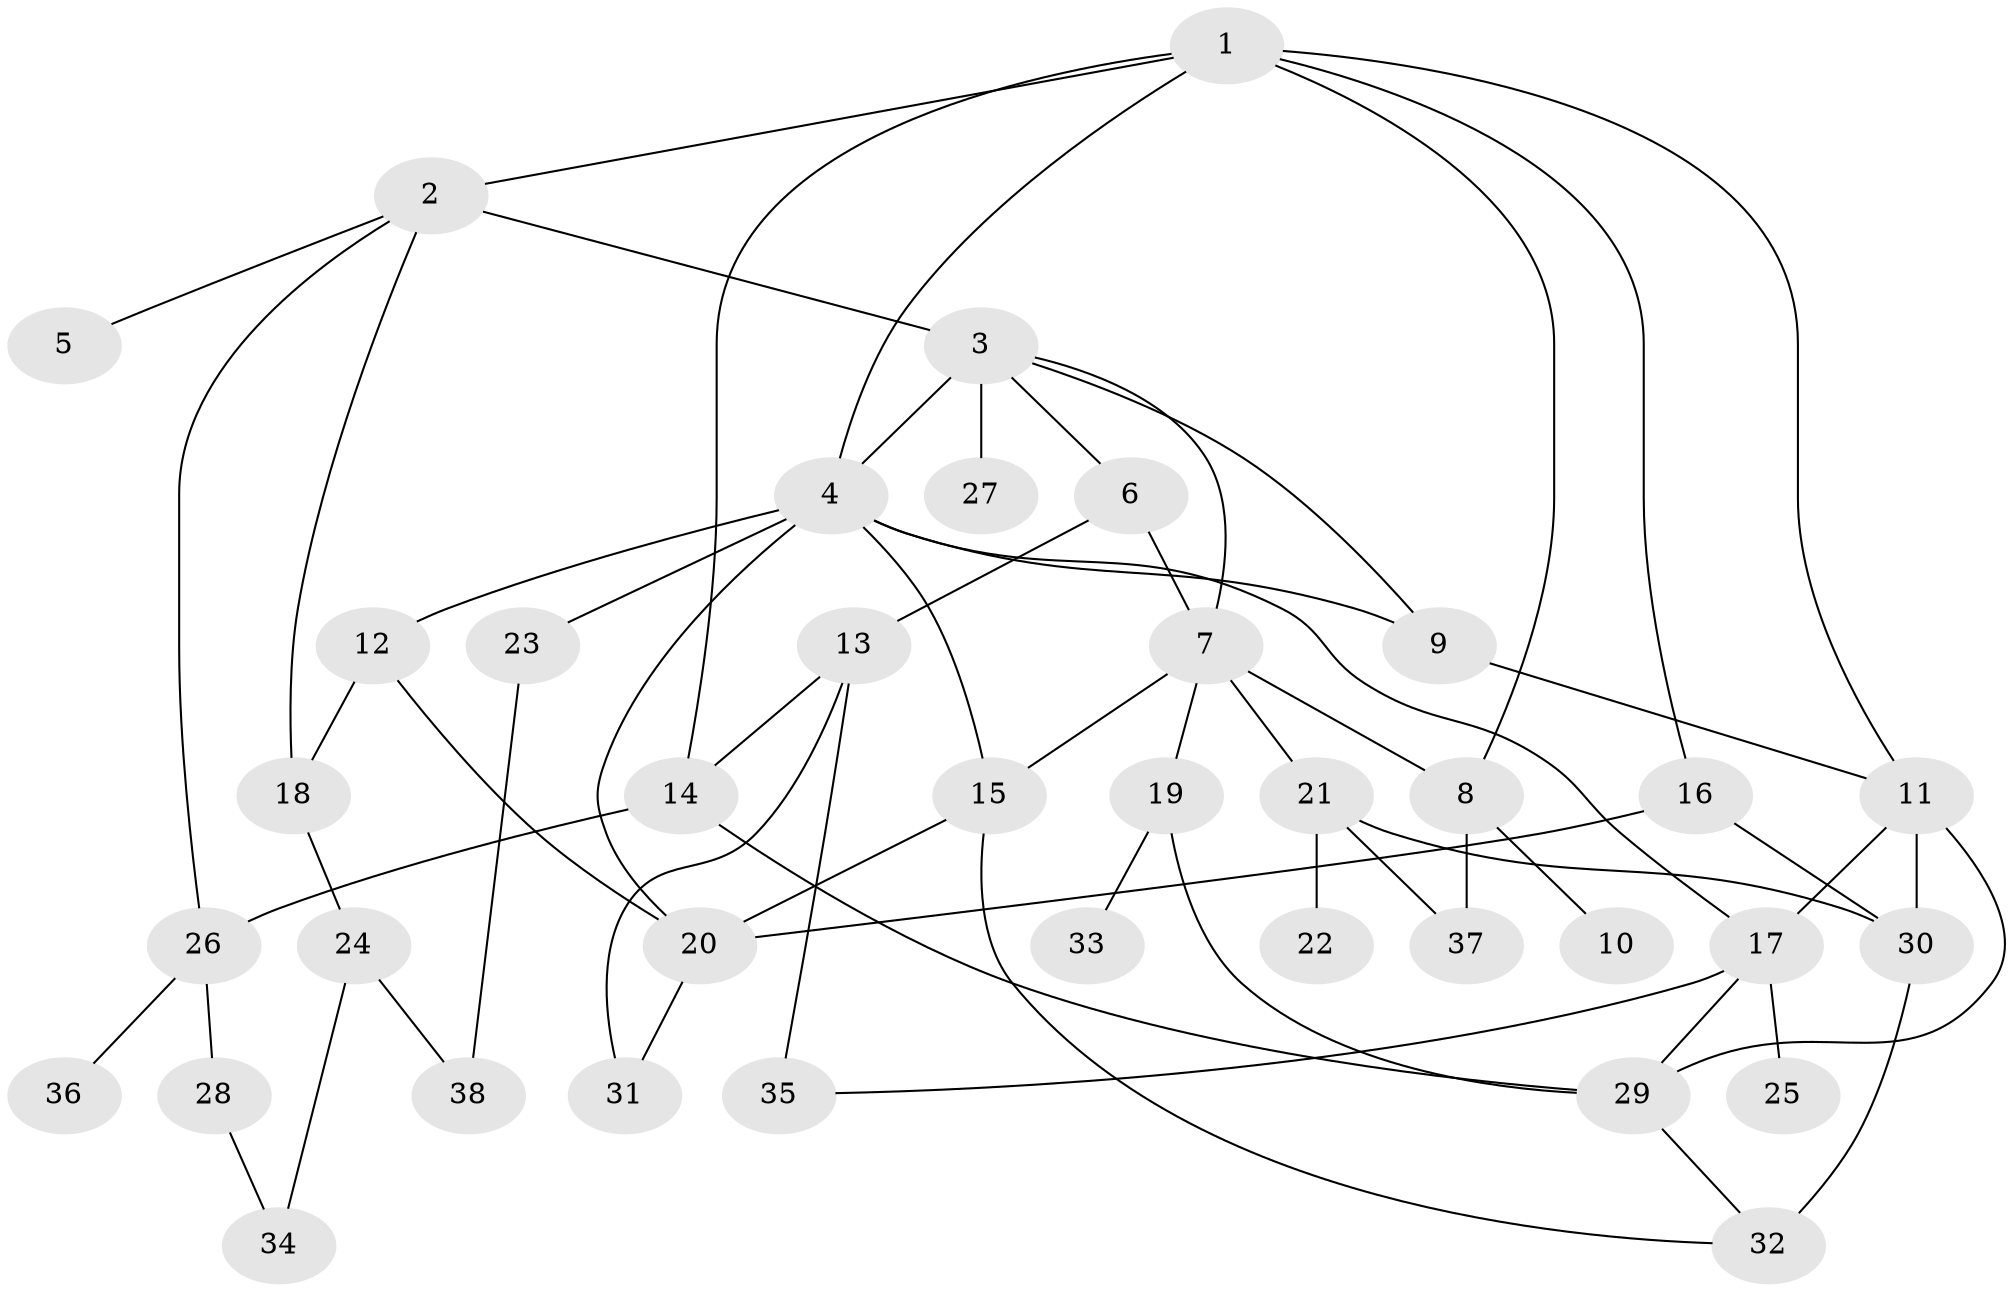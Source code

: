 // original degree distribution, {2: 0.3684210526315789, 6: 0.039473684210526314, 7: 0.039473684210526314, 9: 0.013157894736842105, 1: 0.2236842105263158, 4: 0.14473684210526316, 3: 0.14473684210526316, 5: 0.02631578947368421}
// Generated by graph-tools (version 1.1) at 2025/34/03/09/25 02:34:06]
// undirected, 38 vertices, 62 edges
graph export_dot {
graph [start="1"]
  node [color=gray90,style=filled];
  1;
  2;
  3;
  4;
  5;
  6;
  7;
  8;
  9;
  10;
  11;
  12;
  13;
  14;
  15;
  16;
  17;
  18;
  19;
  20;
  21;
  22;
  23;
  24;
  25;
  26;
  27;
  28;
  29;
  30;
  31;
  32;
  33;
  34;
  35;
  36;
  37;
  38;
  1 -- 2 [weight=1.0];
  1 -- 4 [weight=1.0];
  1 -- 8 [weight=1.0];
  1 -- 11 [weight=1.0];
  1 -- 14 [weight=1.0];
  1 -- 16 [weight=1.0];
  2 -- 3 [weight=2.0];
  2 -- 5 [weight=1.0];
  2 -- 18 [weight=1.0];
  2 -- 26 [weight=1.0];
  3 -- 4 [weight=1.0];
  3 -- 6 [weight=1.0];
  3 -- 7 [weight=1.0];
  3 -- 9 [weight=1.0];
  3 -- 27 [weight=1.0];
  4 -- 9 [weight=1.0];
  4 -- 12 [weight=1.0];
  4 -- 15 [weight=1.0];
  4 -- 17 [weight=1.0];
  4 -- 20 [weight=1.0];
  4 -- 23 [weight=1.0];
  6 -- 7 [weight=1.0];
  6 -- 13 [weight=1.0];
  7 -- 8 [weight=1.0];
  7 -- 15 [weight=1.0];
  7 -- 19 [weight=1.0];
  7 -- 21 [weight=1.0];
  8 -- 10 [weight=1.0];
  8 -- 37 [weight=1.0];
  9 -- 11 [weight=1.0];
  11 -- 17 [weight=1.0];
  11 -- 29 [weight=1.0];
  11 -- 30 [weight=3.0];
  12 -- 18 [weight=1.0];
  12 -- 20 [weight=1.0];
  13 -- 14 [weight=1.0];
  13 -- 31 [weight=1.0];
  13 -- 35 [weight=1.0];
  14 -- 26 [weight=1.0];
  14 -- 29 [weight=1.0];
  15 -- 20 [weight=1.0];
  15 -- 32 [weight=1.0];
  16 -- 20 [weight=1.0];
  16 -- 30 [weight=1.0];
  17 -- 25 [weight=1.0];
  17 -- 29 [weight=1.0];
  17 -- 35 [weight=1.0];
  18 -- 24 [weight=1.0];
  19 -- 29 [weight=1.0];
  19 -- 33 [weight=1.0];
  20 -- 31 [weight=1.0];
  21 -- 22 [weight=1.0];
  21 -- 30 [weight=1.0];
  21 -- 37 [weight=1.0];
  23 -- 38 [weight=1.0];
  24 -- 34 [weight=1.0];
  24 -- 38 [weight=1.0];
  26 -- 28 [weight=2.0];
  26 -- 36 [weight=1.0];
  28 -- 34 [weight=1.0];
  29 -- 32 [weight=1.0];
  30 -- 32 [weight=2.0];
}
